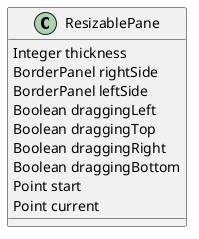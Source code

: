 @startuml
'https://plantuml.com/class-diagram

class ResizablePane {
Integer thickness
BorderPanel rightSide
BorderPanel leftSide
Boolean draggingLeft
Boolean draggingTop
Boolean draggingRight
Boolean draggingBottom
Point start
Point current
}

@enduml